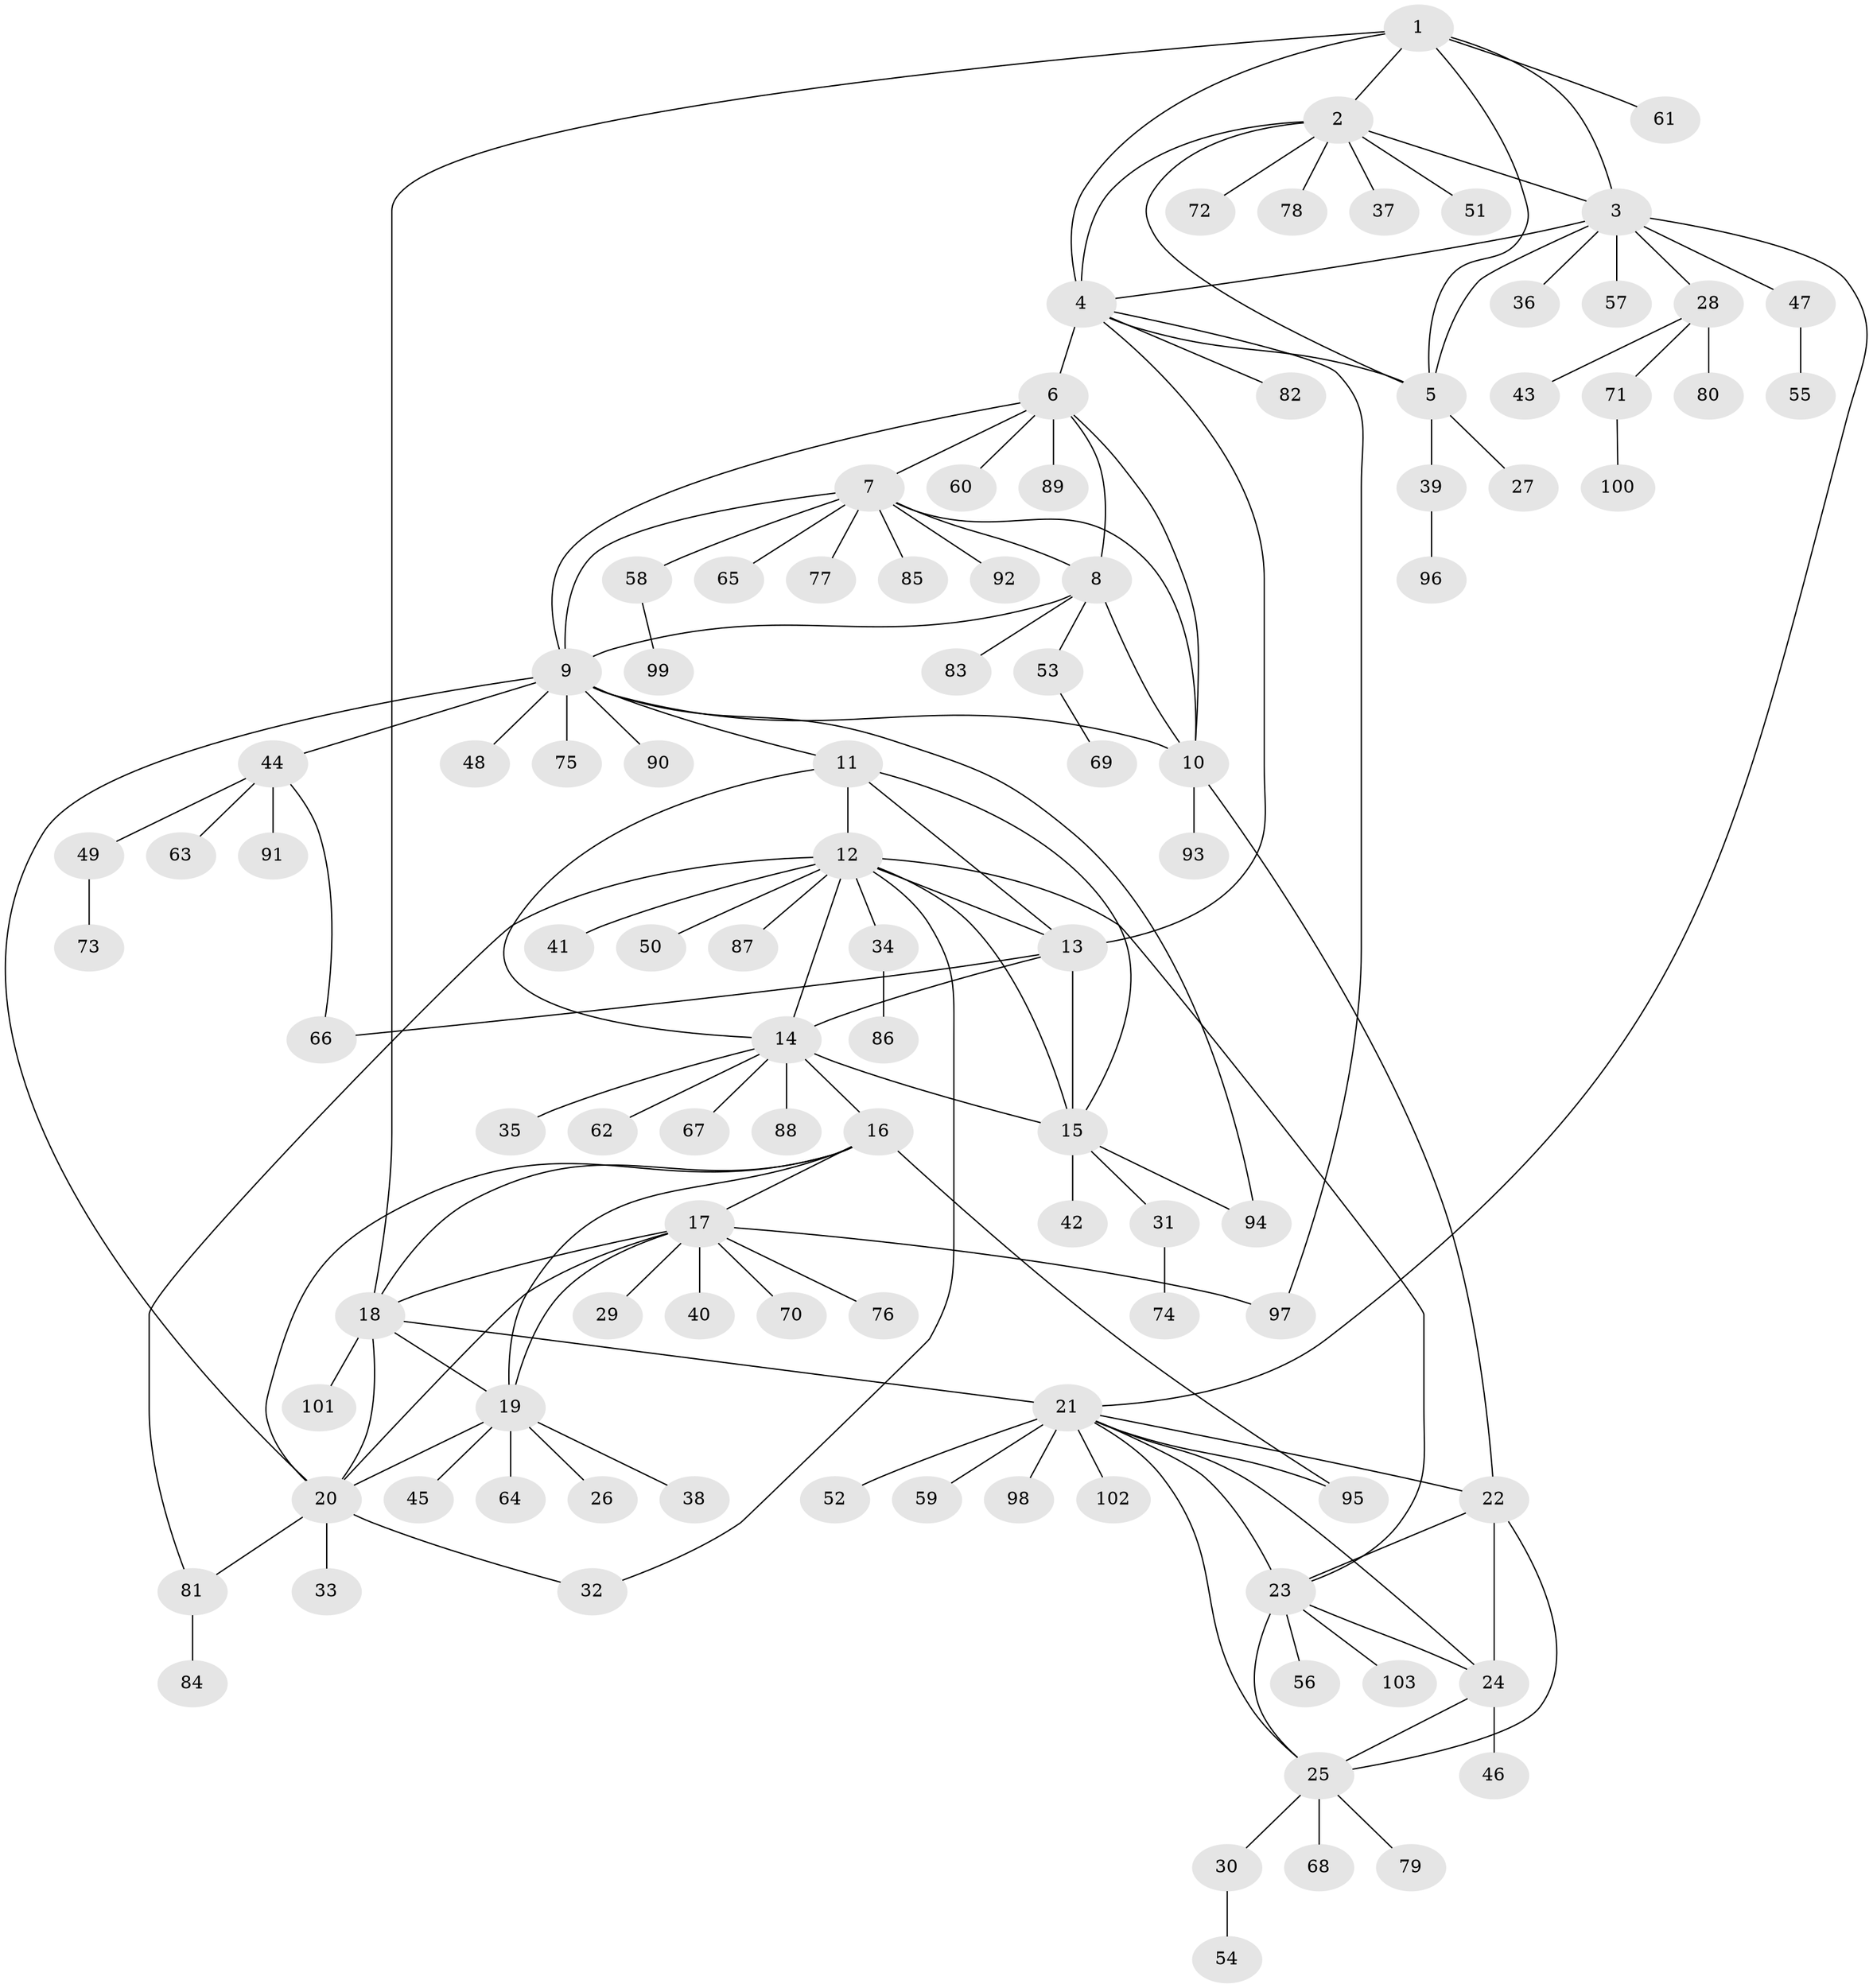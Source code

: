 // coarse degree distribution, {1: 0.5192307692307693, 10: 0.019230769230769232, 5: 0.1346153846153846, 6: 0.07692307692307693, 2: 0.09615384615384616, 4: 0.057692307692307696, 7: 0.038461538461538464, 8: 0.019230769230769232, 9: 0.019230769230769232, 3: 0.019230769230769232}
// Generated by graph-tools (version 1.1) at 2025/37/03/04/25 23:37:30]
// undirected, 103 vertices, 144 edges
graph export_dot {
  node [color=gray90,style=filled];
  1;
  2;
  3;
  4;
  5;
  6;
  7;
  8;
  9;
  10;
  11;
  12;
  13;
  14;
  15;
  16;
  17;
  18;
  19;
  20;
  21;
  22;
  23;
  24;
  25;
  26;
  27;
  28;
  29;
  30;
  31;
  32;
  33;
  34;
  35;
  36;
  37;
  38;
  39;
  40;
  41;
  42;
  43;
  44;
  45;
  46;
  47;
  48;
  49;
  50;
  51;
  52;
  53;
  54;
  55;
  56;
  57;
  58;
  59;
  60;
  61;
  62;
  63;
  64;
  65;
  66;
  67;
  68;
  69;
  70;
  71;
  72;
  73;
  74;
  75;
  76;
  77;
  78;
  79;
  80;
  81;
  82;
  83;
  84;
  85;
  86;
  87;
  88;
  89;
  90;
  91;
  92;
  93;
  94;
  95;
  96;
  97;
  98;
  99;
  100;
  101;
  102;
  103;
  1 -- 2;
  1 -- 3;
  1 -- 4;
  1 -- 5;
  1 -- 18;
  1 -- 61;
  2 -- 3;
  2 -- 4;
  2 -- 5;
  2 -- 37;
  2 -- 51;
  2 -- 72;
  2 -- 78;
  3 -- 4;
  3 -- 5;
  3 -- 21;
  3 -- 28;
  3 -- 36;
  3 -- 47;
  3 -- 57;
  4 -- 5;
  4 -- 6;
  4 -- 13;
  4 -- 82;
  4 -- 97;
  5 -- 27;
  5 -- 39;
  6 -- 7;
  6 -- 8;
  6 -- 9;
  6 -- 10;
  6 -- 60;
  6 -- 89;
  7 -- 8;
  7 -- 9;
  7 -- 10;
  7 -- 58;
  7 -- 65;
  7 -- 77;
  7 -- 85;
  7 -- 92;
  8 -- 9;
  8 -- 10;
  8 -- 53;
  8 -- 83;
  9 -- 10;
  9 -- 11;
  9 -- 20;
  9 -- 44;
  9 -- 48;
  9 -- 75;
  9 -- 90;
  9 -- 94;
  10 -- 22;
  10 -- 93;
  11 -- 12;
  11 -- 13;
  11 -- 14;
  11 -- 15;
  12 -- 13;
  12 -- 14;
  12 -- 15;
  12 -- 23;
  12 -- 32;
  12 -- 34;
  12 -- 41;
  12 -- 50;
  12 -- 81;
  12 -- 87;
  13 -- 14;
  13 -- 15;
  13 -- 66;
  14 -- 15;
  14 -- 16;
  14 -- 35;
  14 -- 62;
  14 -- 67;
  14 -- 88;
  15 -- 31;
  15 -- 42;
  15 -- 94;
  16 -- 17;
  16 -- 18;
  16 -- 19;
  16 -- 20;
  16 -- 95;
  17 -- 18;
  17 -- 19;
  17 -- 20;
  17 -- 29;
  17 -- 40;
  17 -- 70;
  17 -- 76;
  17 -- 97;
  18 -- 19;
  18 -- 20;
  18 -- 21;
  18 -- 101;
  19 -- 20;
  19 -- 26;
  19 -- 38;
  19 -- 45;
  19 -- 64;
  20 -- 32;
  20 -- 33;
  20 -- 81;
  21 -- 22;
  21 -- 23;
  21 -- 24;
  21 -- 25;
  21 -- 52;
  21 -- 59;
  21 -- 95;
  21 -- 98;
  21 -- 102;
  22 -- 23;
  22 -- 24;
  22 -- 25;
  23 -- 24;
  23 -- 25;
  23 -- 56;
  23 -- 103;
  24 -- 25;
  24 -- 46;
  25 -- 30;
  25 -- 68;
  25 -- 79;
  28 -- 43;
  28 -- 71;
  28 -- 80;
  30 -- 54;
  31 -- 74;
  34 -- 86;
  39 -- 96;
  44 -- 49;
  44 -- 63;
  44 -- 66;
  44 -- 91;
  47 -- 55;
  49 -- 73;
  53 -- 69;
  58 -- 99;
  71 -- 100;
  81 -- 84;
}
